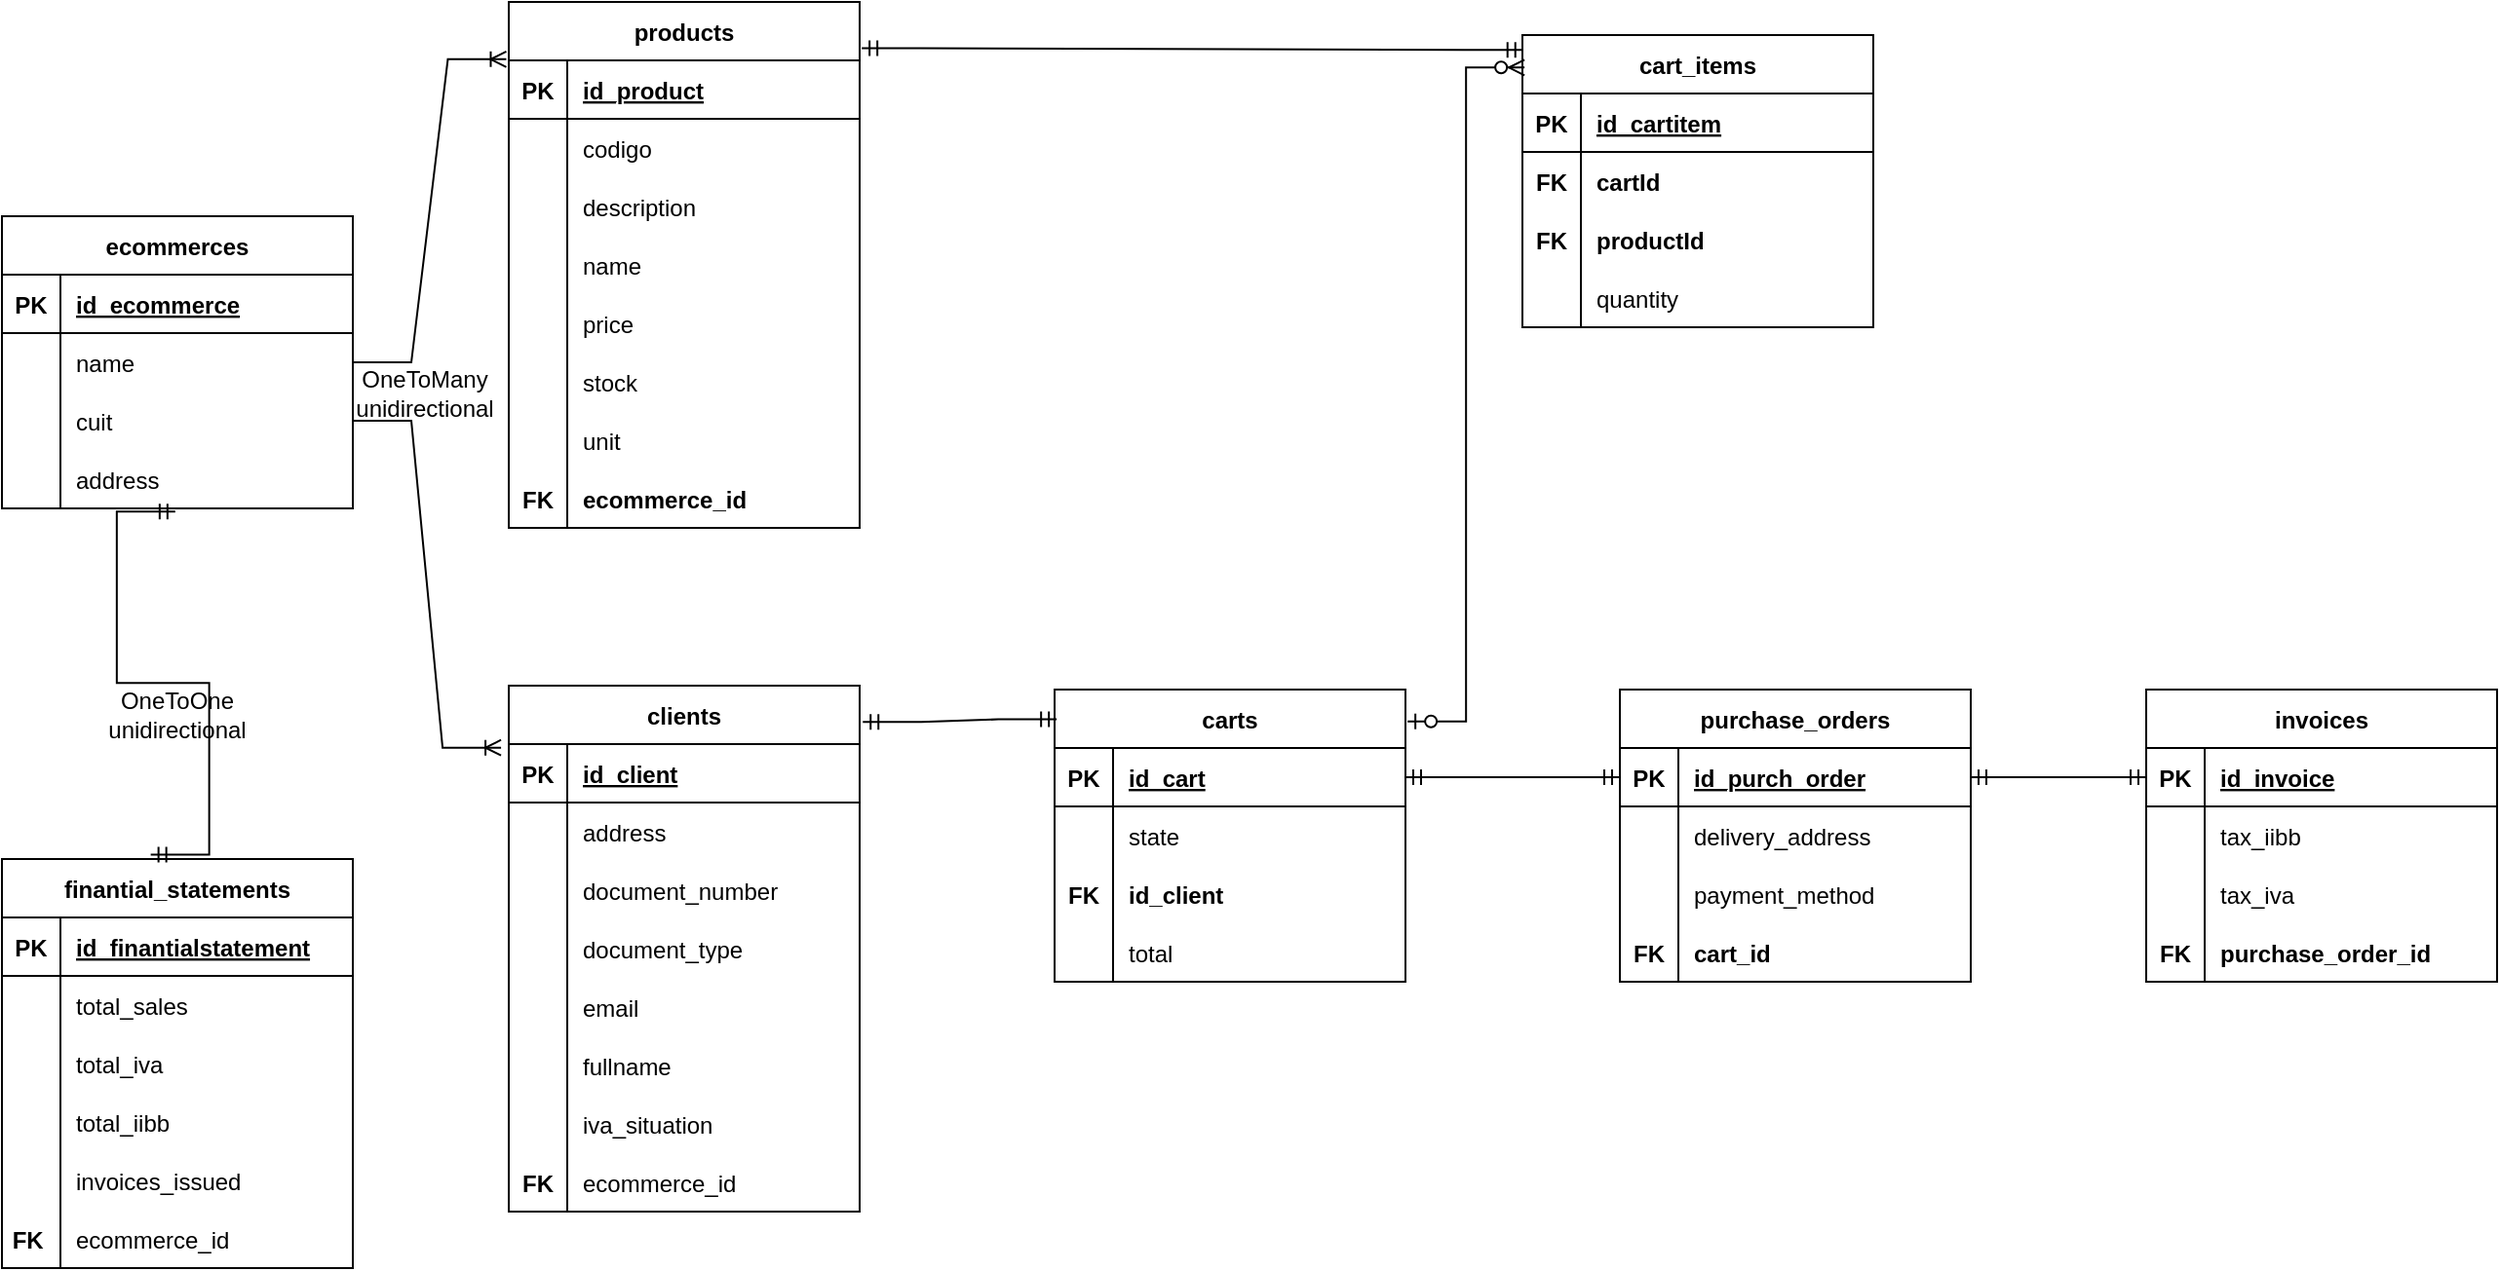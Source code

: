 <mxfile version="20.6.2" type="device"><diagram id="C5RBs43oDa-KdzZeNtuy" name="Page-1"><mxGraphModel dx="1449" dy="741" grid="1" gridSize="10" guides="1" tooltips="1" connect="1" arrows="1" fold="1" page="1" pageScale="1" pageWidth="827" pageHeight="1169" math="0" shadow="0"><root><mxCell id="WIyWlLk6GJQsqaUBKTNV-0"/><mxCell id="WIyWlLk6GJQsqaUBKTNV-1" parent="WIyWlLk6GJQsqaUBKTNV-0"/><mxCell id="dg1LwQKGSQpWpgIX93g--0" value="ecommerces" style="shape=table;startSize=30;container=1;collapsible=1;childLayout=tableLayout;fixedRows=1;rowLines=0;fontStyle=1;align=center;resizeLast=1;" parent="WIyWlLk6GJQsqaUBKTNV-1" vertex="1"><mxGeometry x="10" y="160" width="180" height="150" as="geometry"/></mxCell><mxCell id="dg1LwQKGSQpWpgIX93g--1" value="" style="shape=tableRow;horizontal=0;startSize=0;swimlaneHead=0;swimlaneBody=0;fillColor=none;collapsible=0;dropTarget=0;points=[[0,0.5],[1,0.5]];portConstraint=eastwest;top=0;left=0;right=0;bottom=1;" parent="dg1LwQKGSQpWpgIX93g--0" vertex="1"><mxGeometry y="30" width="180" height="30" as="geometry"/></mxCell><mxCell id="dg1LwQKGSQpWpgIX93g--2" value="PK" style="shape=partialRectangle;connectable=0;fillColor=none;top=0;left=0;bottom=0;right=0;fontStyle=1;overflow=hidden;" parent="dg1LwQKGSQpWpgIX93g--1" vertex="1"><mxGeometry width="30" height="30" as="geometry"><mxRectangle width="30" height="30" as="alternateBounds"/></mxGeometry></mxCell><mxCell id="dg1LwQKGSQpWpgIX93g--3" value="id_ecommerce" style="shape=partialRectangle;connectable=0;fillColor=none;top=0;left=0;bottom=0;right=0;align=left;spacingLeft=6;fontStyle=5;overflow=hidden;" parent="dg1LwQKGSQpWpgIX93g--1" vertex="1"><mxGeometry x="30" width="150" height="30" as="geometry"><mxRectangle width="150" height="30" as="alternateBounds"/></mxGeometry></mxCell><mxCell id="dg1LwQKGSQpWpgIX93g--4" value="" style="shape=tableRow;horizontal=0;startSize=0;swimlaneHead=0;swimlaneBody=0;fillColor=none;collapsible=0;dropTarget=0;points=[[0,0.5],[1,0.5]];portConstraint=eastwest;top=0;left=0;right=0;bottom=0;" parent="dg1LwQKGSQpWpgIX93g--0" vertex="1"><mxGeometry y="60" width="180" height="30" as="geometry"/></mxCell><mxCell id="dg1LwQKGSQpWpgIX93g--5" value="" style="shape=partialRectangle;connectable=0;fillColor=none;top=0;left=0;bottom=0;right=0;editable=1;overflow=hidden;" parent="dg1LwQKGSQpWpgIX93g--4" vertex="1"><mxGeometry width="30" height="30" as="geometry"><mxRectangle width="30" height="30" as="alternateBounds"/></mxGeometry></mxCell><mxCell id="dg1LwQKGSQpWpgIX93g--6" value="name" style="shape=partialRectangle;connectable=0;fillColor=none;top=0;left=0;bottom=0;right=0;align=left;spacingLeft=6;overflow=hidden;" parent="dg1LwQKGSQpWpgIX93g--4" vertex="1"><mxGeometry x="30" width="150" height="30" as="geometry"><mxRectangle width="150" height="30" as="alternateBounds"/></mxGeometry></mxCell><mxCell id="dg1LwQKGSQpWpgIX93g--7" value="" style="shape=tableRow;horizontal=0;startSize=0;swimlaneHead=0;swimlaneBody=0;fillColor=none;collapsible=0;dropTarget=0;points=[[0,0.5],[1,0.5]];portConstraint=eastwest;top=0;left=0;right=0;bottom=0;" parent="dg1LwQKGSQpWpgIX93g--0" vertex="1"><mxGeometry y="90" width="180" height="30" as="geometry"/></mxCell><mxCell id="dg1LwQKGSQpWpgIX93g--8" value="" style="shape=partialRectangle;connectable=0;fillColor=none;top=0;left=0;bottom=0;right=0;editable=1;overflow=hidden;" parent="dg1LwQKGSQpWpgIX93g--7" vertex="1"><mxGeometry width="30" height="30" as="geometry"><mxRectangle width="30" height="30" as="alternateBounds"/></mxGeometry></mxCell><mxCell id="dg1LwQKGSQpWpgIX93g--9" value="cuit" style="shape=partialRectangle;connectable=0;fillColor=none;top=0;left=0;bottom=0;right=0;align=left;spacingLeft=6;overflow=hidden;" parent="dg1LwQKGSQpWpgIX93g--7" vertex="1"><mxGeometry x="30" width="150" height="30" as="geometry"><mxRectangle width="150" height="30" as="alternateBounds"/></mxGeometry></mxCell><mxCell id="dg1LwQKGSQpWpgIX93g--10" value="" style="shape=tableRow;horizontal=0;startSize=0;swimlaneHead=0;swimlaneBody=0;fillColor=none;collapsible=0;dropTarget=0;points=[[0,0.5],[1,0.5]];portConstraint=eastwest;top=0;left=0;right=0;bottom=0;" parent="dg1LwQKGSQpWpgIX93g--0" vertex="1"><mxGeometry y="120" width="180" height="30" as="geometry"/></mxCell><mxCell id="dg1LwQKGSQpWpgIX93g--11" value="" style="shape=partialRectangle;connectable=0;fillColor=none;top=0;left=0;bottom=0;right=0;editable=1;overflow=hidden;" parent="dg1LwQKGSQpWpgIX93g--10" vertex="1"><mxGeometry width="30" height="30" as="geometry"><mxRectangle width="30" height="30" as="alternateBounds"/></mxGeometry></mxCell><mxCell id="dg1LwQKGSQpWpgIX93g--12" value="address" style="shape=partialRectangle;connectable=0;fillColor=none;top=0;left=0;bottom=0;right=0;align=left;spacingLeft=6;overflow=hidden;" parent="dg1LwQKGSQpWpgIX93g--10" vertex="1"><mxGeometry x="30" width="150" height="30" as="geometry"><mxRectangle width="150" height="30" as="alternateBounds"/></mxGeometry></mxCell><mxCell id="dg1LwQKGSQpWpgIX93g--13" value="products" style="shape=table;startSize=30;container=1;collapsible=1;childLayout=tableLayout;fixedRows=1;rowLines=0;fontStyle=1;align=center;resizeLast=1;" parent="WIyWlLk6GJQsqaUBKTNV-1" vertex="1"><mxGeometry x="270" y="50" width="180" height="270" as="geometry"/></mxCell><mxCell id="dg1LwQKGSQpWpgIX93g--14" value="" style="shape=tableRow;horizontal=0;startSize=0;swimlaneHead=0;swimlaneBody=0;fillColor=none;collapsible=0;dropTarget=0;points=[[0,0.5],[1,0.5]];portConstraint=eastwest;top=0;left=0;right=0;bottom=1;" parent="dg1LwQKGSQpWpgIX93g--13" vertex="1"><mxGeometry y="30" width="180" height="30" as="geometry"/></mxCell><mxCell id="dg1LwQKGSQpWpgIX93g--15" value="PK" style="shape=partialRectangle;connectable=0;fillColor=none;top=0;left=0;bottom=0;right=0;fontStyle=1;overflow=hidden;" parent="dg1LwQKGSQpWpgIX93g--14" vertex="1"><mxGeometry width="30" height="30" as="geometry"><mxRectangle width="30" height="30" as="alternateBounds"/></mxGeometry></mxCell><mxCell id="dg1LwQKGSQpWpgIX93g--16" value="id_product" style="shape=partialRectangle;connectable=0;fillColor=none;top=0;left=0;bottom=0;right=0;align=left;spacingLeft=6;fontStyle=5;overflow=hidden;" parent="dg1LwQKGSQpWpgIX93g--14" vertex="1"><mxGeometry x="30" width="150" height="30" as="geometry"><mxRectangle width="150" height="30" as="alternateBounds"/></mxGeometry></mxCell><mxCell id="dg1LwQKGSQpWpgIX93g--17" value="" style="shape=tableRow;horizontal=0;startSize=0;swimlaneHead=0;swimlaneBody=0;fillColor=none;collapsible=0;dropTarget=0;points=[[0,0.5],[1,0.5]];portConstraint=eastwest;top=0;left=0;right=0;bottom=0;" parent="dg1LwQKGSQpWpgIX93g--13" vertex="1"><mxGeometry y="60" width="180" height="30" as="geometry"/></mxCell><mxCell id="dg1LwQKGSQpWpgIX93g--18" value="" style="shape=partialRectangle;connectable=0;fillColor=none;top=0;left=0;bottom=0;right=0;editable=1;overflow=hidden;" parent="dg1LwQKGSQpWpgIX93g--17" vertex="1"><mxGeometry width="30" height="30" as="geometry"><mxRectangle width="30" height="30" as="alternateBounds"/></mxGeometry></mxCell><mxCell id="dg1LwQKGSQpWpgIX93g--19" value="codigo" style="shape=partialRectangle;connectable=0;fillColor=none;top=0;left=0;bottom=0;right=0;align=left;spacingLeft=6;overflow=hidden;" parent="dg1LwQKGSQpWpgIX93g--17" vertex="1"><mxGeometry x="30" width="150" height="30" as="geometry"><mxRectangle width="150" height="30" as="alternateBounds"/></mxGeometry></mxCell><mxCell id="dg1LwQKGSQpWpgIX93g--20" value="" style="shape=tableRow;horizontal=0;startSize=0;swimlaneHead=0;swimlaneBody=0;fillColor=none;collapsible=0;dropTarget=0;points=[[0,0.5],[1,0.5]];portConstraint=eastwest;top=0;left=0;right=0;bottom=0;" parent="dg1LwQKGSQpWpgIX93g--13" vertex="1"><mxGeometry y="90" width="180" height="30" as="geometry"/></mxCell><mxCell id="dg1LwQKGSQpWpgIX93g--21" value="" style="shape=partialRectangle;connectable=0;fillColor=none;top=0;left=0;bottom=0;right=0;editable=1;overflow=hidden;" parent="dg1LwQKGSQpWpgIX93g--20" vertex="1"><mxGeometry width="30" height="30" as="geometry"><mxRectangle width="30" height="30" as="alternateBounds"/></mxGeometry></mxCell><mxCell id="dg1LwQKGSQpWpgIX93g--22" value="description" style="shape=partialRectangle;connectable=0;fillColor=none;top=0;left=0;bottom=0;right=0;align=left;spacingLeft=6;overflow=hidden;" parent="dg1LwQKGSQpWpgIX93g--20" vertex="1"><mxGeometry x="30" width="150" height="30" as="geometry"><mxRectangle width="150" height="30" as="alternateBounds"/></mxGeometry></mxCell><mxCell id="dg1LwQKGSQpWpgIX93g--23" value="" style="shape=tableRow;horizontal=0;startSize=0;swimlaneHead=0;swimlaneBody=0;fillColor=none;collapsible=0;dropTarget=0;points=[[0,0.5],[1,0.5]];portConstraint=eastwest;top=0;left=0;right=0;bottom=0;" parent="dg1LwQKGSQpWpgIX93g--13" vertex="1"><mxGeometry y="120" width="180" height="30" as="geometry"/></mxCell><mxCell id="dg1LwQKGSQpWpgIX93g--24" value="" style="shape=partialRectangle;connectable=0;fillColor=none;top=0;left=0;bottom=0;right=0;editable=1;overflow=hidden;" parent="dg1LwQKGSQpWpgIX93g--23" vertex="1"><mxGeometry width="30" height="30" as="geometry"><mxRectangle width="30" height="30" as="alternateBounds"/></mxGeometry></mxCell><mxCell id="dg1LwQKGSQpWpgIX93g--25" value="name" style="shape=partialRectangle;connectable=0;fillColor=none;top=0;left=0;bottom=0;right=0;align=left;spacingLeft=6;overflow=hidden;" parent="dg1LwQKGSQpWpgIX93g--23" vertex="1"><mxGeometry x="30" width="150" height="30" as="geometry"><mxRectangle width="150" height="30" as="alternateBounds"/></mxGeometry></mxCell><mxCell id="KnSRFt2rl6752zIEKB5E-8" style="shape=tableRow;horizontal=0;startSize=0;swimlaneHead=0;swimlaneBody=0;fillColor=none;collapsible=0;dropTarget=0;points=[[0,0.5],[1,0.5]];portConstraint=eastwest;top=0;left=0;right=0;bottom=0;" parent="dg1LwQKGSQpWpgIX93g--13" vertex="1"><mxGeometry y="150" width="180" height="30" as="geometry"/></mxCell><mxCell id="KnSRFt2rl6752zIEKB5E-9" style="shape=partialRectangle;connectable=0;fillColor=none;top=0;left=0;bottom=0;right=0;editable=1;overflow=hidden;" parent="KnSRFt2rl6752zIEKB5E-8" vertex="1"><mxGeometry width="30" height="30" as="geometry"><mxRectangle width="30" height="30" as="alternateBounds"/></mxGeometry></mxCell><mxCell id="KnSRFt2rl6752zIEKB5E-10" value="price" style="shape=partialRectangle;connectable=0;fillColor=none;top=0;left=0;bottom=0;right=0;align=left;spacingLeft=6;overflow=hidden;" parent="KnSRFt2rl6752zIEKB5E-8" vertex="1"><mxGeometry x="30" width="150" height="30" as="geometry"><mxRectangle width="150" height="30" as="alternateBounds"/></mxGeometry></mxCell><mxCell id="KnSRFt2rl6752zIEKB5E-5" style="shape=tableRow;horizontal=0;startSize=0;swimlaneHead=0;swimlaneBody=0;fillColor=none;collapsible=0;dropTarget=0;points=[[0,0.5],[1,0.5]];portConstraint=eastwest;top=0;left=0;right=0;bottom=0;" parent="dg1LwQKGSQpWpgIX93g--13" vertex="1"><mxGeometry y="180" width="180" height="30" as="geometry"/></mxCell><mxCell id="KnSRFt2rl6752zIEKB5E-6" style="shape=partialRectangle;connectable=0;fillColor=none;top=0;left=0;bottom=0;right=0;editable=1;overflow=hidden;" parent="KnSRFt2rl6752zIEKB5E-5" vertex="1"><mxGeometry width="30" height="30" as="geometry"><mxRectangle width="30" height="30" as="alternateBounds"/></mxGeometry></mxCell><mxCell id="KnSRFt2rl6752zIEKB5E-7" value="stock" style="shape=partialRectangle;connectable=0;fillColor=none;top=0;left=0;bottom=0;right=0;align=left;spacingLeft=6;overflow=hidden;" parent="KnSRFt2rl6752zIEKB5E-5" vertex="1"><mxGeometry x="30" width="150" height="30" as="geometry"><mxRectangle width="150" height="30" as="alternateBounds"/></mxGeometry></mxCell><mxCell id="KnSRFt2rl6752zIEKB5E-2" style="shape=tableRow;horizontal=0;startSize=0;swimlaneHead=0;swimlaneBody=0;fillColor=none;collapsible=0;dropTarget=0;points=[[0,0.5],[1,0.5]];portConstraint=eastwest;top=0;left=0;right=0;bottom=0;" parent="dg1LwQKGSQpWpgIX93g--13" vertex="1"><mxGeometry y="210" width="180" height="30" as="geometry"/></mxCell><mxCell id="KnSRFt2rl6752zIEKB5E-3" style="shape=partialRectangle;connectable=0;fillColor=none;top=0;left=0;bottom=0;right=0;editable=1;overflow=hidden;" parent="KnSRFt2rl6752zIEKB5E-2" vertex="1"><mxGeometry width="30" height="30" as="geometry"><mxRectangle width="30" height="30" as="alternateBounds"/></mxGeometry></mxCell><mxCell id="KnSRFt2rl6752zIEKB5E-4" value="unit" style="shape=partialRectangle;connectable=0;fillColor=none;top=0;left=0;bottom=0;right=0;align=left;spacingLeft=6;overflow=hidden;" parent="KnSRFt2rl6752zIEKB5E-2" vertex="1"><mxGeometry x="30" width="150" height="30" as="geometry"><mxRectangle width="150" height="30" as="alternateBounds"/></mxGeometry></mxCell><mxCell id="KnSRFt2rl6752zIEKB5E-24" style="shape=tableRow;horizontal=0;startSize=0;swimlaneHead=0;swimlaneBody=0;fillColor=none;collapsible=0;dropTarget=0;points=[[0,0.5],[1,0.5]];portConstraint=eastwest;top=0;left=0;right=0;bottom=0;" parent="dg1LwQKGSQpWpgIX93g--13" vertex="1"><mxGeometry y="240" width="180" height="30" as="geometry"/></mxCell><mxCell id="KnSRFt2rl6752zIEKB5E-25" value="FK" style="shape=partialRectangle;connectable=0;fillColor=none;top=0;left=0;bottom=0;right=0;editable=1;overflow=hidden;fontStyle=1" parent="KnSRFt2rl6752zIEKB5E-24" vertex="1"><mxGeometry width="30" height="30" as="geometry"><mxRectangle width="30" height="30" as="alternateBounds"/></mxGeometry></mxCell><mxCell id="KnSRFt2rl6752zIEKB5E-26" value="ecommerce_id" style="shape=partialRectangle;connectable=0;fillColor=none;top=0;left=0;bottom=0;right=0;align=left;spacingLeft=6;overflow=hidden;fontStyle=1" parent="KnSRFt2rl6752zIEKB5E-24" vertex="1"><mxGeometry x="30" width="150" height="30" as="geometry"><mxRectangle width="150" height="30" as="alternateBounds"/></mxGeometry></mxCell><mxCell id="dg1LwQKGSQpWpgIX93g--43" value="clients" style="shape=table;startSize=30;container=1;collapsible=1;childLayout=tableLayout;fixedRows=1;rowLines=0;fontStyle=1;align=center;resizeLast=1;" parent="WIyWlLk6GJQsqaUBKTNV-1" vertex="1"><mxGeometry x="270" y="401" width="180" height="270" as="geometry"/></mxCell><mxCell id="dg1LwQKGSQpWpgIX93g--44" value="" style="shape=tableRow;horizontal=0;startSize=0;swimlaneHead=0;swimlaneBody=0;fillColor=none;collapsible=0;dropTarget=0;points=[[0,0.5],[1,0.5]];portConstraint=eastwest;top=0;left=0;right=0;bottom=1;" parent="dg1LwQKGSQpWpgIX93g--43" vertex="1"><mxGeometry y="30" width="180" height="30" as="geometry"/></mxCell><mxCell id="dg1LwQKGSQpWpgIX93g--45" value="PK" style="shape=partialRectangle;connectable=0;fillColor=none;top=0;left=0;bottom=0;right=0;fontStyle=1;overflow=hidden;" parent="dg1LwQKGSQpWpgIX93g--44" vertex="1"><mxGeometry width="30" height="30" as="geometry"><mxRectangle width="30" height="30" as="alternateBounds"/></mxGeometry></mxCell><mxCell id="dg1LwQKGSQpWpgIX93g--46" value="id_client" style="shape=partialRectangle;connectable=0;fillColor=none;top=0;left=0;bottom=0;right=0;align=left;spacingLeft=6;fontStyle=5;overflow=hidden;" parent="dg1LwQKGSQpWpgIX93g--44" vertex="1"><mxGeometry x="30" width="150" height="30" as="geometry"><mxRectangle width="150" height="30" as="alternateBounds"/></mxGeometry></mxCell><mxCell id="dg1LwQKGSQpWpgIX93g--47" value="" style="shape=tableRow;horizontal=0;startSize=0;swimlaneHead=0;swimlaneBody=0;fillColor=none;collapsible=0;dropTarget=0;points=[[0,0.5],[1,0.5]];portConstraint=eastwest;top=0;left=0;right=0;bottom=0;" parent="dg1LwQKGSQpWpgIX93g--43" vertex="1"><mxGeometry y="60" width="180" height="30" as="geometry"/></mxCell><mxCell id="dg1LwQKGSQpWpgIX93g--48" value="" style="shape=partialRectangle;connectable=0;fillColor=none;top=0;left=0;bottom=0;right=0;editable=1;overflow=hidden;" parent="dg1LwQKGSQpWpgIX93g--47" vertex="1"><mxGeometry width="30" height="30" as="geometry"><mxRectangle width="30" height="30" as="alternateBounds"/></mxGeometry></mxCell><mxCell id="dg1LwQKGSQpWpgIX93g--49" value="address" style="shape=partialRectangle;connectable=0;fillColor=none;top=0;left=0;bottom=0;right=0;align=left;spacingLeft=6;overflow=hidden;" parent="dg1LwQKGSQpWpgIX93g--47" vertex="1"><mxGeometry x="30" width="150" height="30" as="geometry"><mxRectangle width="150" height="30" as="alternateBounds"/></mxGeometry></mxCell><mxCell id="dg1LwQKGSQpWpgIX93g--50" value="" style="shape=tableRow;horizontal=0;startSize=0;swimlaneHead=0;swimlaneBody=0;fillColor=none;collapsible=0;dropTarget=0;points=[[0,0.5],[1,0.5]];portConstraint=eastwest;top=0;left=0;right=0;bottom=0;" parent="dg1LwQKGSQpWpgIX93g--43" vertex="1"><mxGeometry y="90" width="180" height="30" as="geometry"/></mxCell><mxCell id="dg1LwQKGSQpWpgIX93g--51" value="" style="shape=partialRectangle;connectable=0;fillColor=none;top=0;left=0;bottom=0;right=0;editable=1;overflow=hidden;" parent="dg1LwQKGSQpWpgIX93g--50" vertex="1"><mxGeometry width="30" height="30" as="geometry"><mxRectangle width="30" height="30" as="alternateBounds"/></mxGeometry></mxCell><mxCell id="dg1LwQKGSQpWpgIX93g--52" value="document_number" style="shape=partialRectangle;connectable=0;fillColor=none;top=0;left=0;bottom=0;right=0;align=left;spacingLeft=6;overflow=hidden;" parent="dg1LwQKGSQpWpgIX93g--50" vertex="1"><mxGeometry x="30" width="150" height="30" as="geometry"><mxRectangle width="150" height="30" as="alternateBounds"/></mxGeometry></mxCell><mxCell id="dg1LwQKGSQpWpgIX93g--53" value="" style="shape=tableRow;horizontal=0;startSize=0;swimlaneHead=0;swimlaneBody=0;fillColor=none;collapsible=0;dropTarget=0;points=[[0,0.5],[1,0.5]];portConstraint=eastwest;top=0;left=0;right=0;bottom=0;" parent="dg1LwQKGSQpWpgIX93g--43" vertex="1"><mxGeometry y="120" width="180" height="30" as="geometry"/></mxCell><mxCell id="dg1LwQKGSQpWpgIX93g--54" value="" style="shape=partialRectangle;connectable=0;fillColor=none;top=0;left=0;bottom=0;right=0;editable=1;overflow=hidden;" parent="dg1LwQKGSQpWpgIX93g--53" vertex="1"><mxGeometry width="30" height="30" as="geometry"><mxRectangle width="30" height="30" as="alternateBounds"/></mxGeometry></mxCell><mxCell id="dg1LwQKGSQpWpgIX93g--55" value="document_type" style="shape=partialRectangle;connectable=0;fillColor=none;top=0;left=0;bottom=0;right=0;align=left;spacingLeft=6;overflow=hidden;" parent="dg1LwQKGSQpWpgIX93g--53" vertex="1"><mxGeometry x="30" width="150" height="30" as="geometry"><mxRectangle width="150" height="30" as="alternateBounds"/></mxGeometry></mxCell><mxCell id="KnSRFt2rl6752zIEKB5E-17" style="shape=tableRow;horizontal=0;startSize=0;swimlaneHead=0;swimlaneBody=0;fillColor=none;collapsible=0;dropTarget=0;points=[[0,0.5],[1,0.5]];portConstraint=eastwest;top=0;left=0;right=0;bottom=0;" parent="dg1LwQKGSQpWpgIX93g--43" vertex="1"><mxGeometry y="150" width="180" height="30" as="geometry"/></mxCell><mxCell id="KnSRFt2rl6752zIEKB5E-18" style="shape=partialRectangle;connectable=0;fillColor=none;top=0;left=0;bottom=0;right=0;editable=1;overflow=hidden;" parent="KnSRFt2rl6752zIEKB5E-17" vertex="1"><mxGeometry width="30" height="30" as="geometry"><mxRectangle width="30" height="30" as="alternateBounds"/></mxGeometry></mxCell><mxCell id="KnSRFt2rl6752zIEKB5E-19" value="email" style="shape=partialRectangle;connectable=0;fillColor=none;top=0;left=0;bottom=0;right=0;align=left;spacingLeft=6;overflow=hidden;" parent="KnSRFt2rl6752zIEKB5E-17" vertex="1"><mxGeometry x="30" width="150" height="30" as="geometry"><mxRectangle width="150" height="30" as="alternateBounds"/></mxGeometry></mxCell><mxCell id="KnSRFt2rl6752zIEKB5E-14" style="shape=tableRow;horizontal=0;startSize=0;swimlaneHead=0;swimlaneBody=0;fillColor=none;collapsible=0;dropTarget=0;points=[[0,0.5],[1,0.5]];portConstraint=eastwest;top=0;left=0;right=0;bottom=0;" parent="dg1LwQKGSQpWpgIX93g--43" vertex="1"><mxGeometry y="180" width="180" height="30" as="geometry"/></mxCell><mxCell id="KnSRFt2rl6752zIEKB5E-15" style="shape=partialRectangle;connectable=0;fillColor=none;top=0;left=0;bottom=0;right=0;editable=1;overflow=hidden;" parent="KnSRFt2rl6752zIEKB5E-14" vertex="1"><mxGeometry width="30" height="30" as="geometry"><mxRectangle width="30" height="30" as="alternateBounds"/></mxGeometry></mxCell><mxCell id="KnSRFt2rl6752zIEKB5E-16" value="fullname" style="shape=partialRectangle;connectable=0;fillColor=none;top=0;left=0;bottom=0;right=0;align=left;spacingLeft=6;overflow=hidden;" parent="KnSRFt2rl6752zIEKB5E-14" vertex="1"><mxGeometry x="30" width="150" height="30" as="geometry"><mxRectangle width="150" height="30" as="alternateBounds"/></mxGeometry></mxCell><mxCell id="KnSRFt2rl6752zIEKB5E-11" style="shape=tableRow;horizontal=0;startSize=0;swimlaneHead=0;swimlaneBody=0;fillColor=none;collapsible=0;dropTarget=0;points=[[0,0.5],[1,0.5]];portConstraint=eastwest;top=0;left=0;right=0;bottom=0;" parent="dg1LwQKGSQpWpgIX93g--43" vertex="1"><mxGeometry y="210" width="180" height="30" as="geometry"/></mxCell><mxCell id="KnSRFt2rl6752zIEKB5E-12" style="shape=partialRectangle;connectable=0;fillColor=none;top=0;left=0;bottom=0;right=0;editable=1;overflow=hidden;" parent="KnSRFt2rl6752zIEKB5E-11" vertex="1"><mxGeometry width="30" height="30" as="geometry"><mxRectangle width="30" height="30" as="alternateBounds"/></mxGeometry></mxCell><mxCell id="KnSRFt2rl6752zIEKB5E-13" value="iva_situation" style="shape=partialRectangle;connectable=0;fillColor=none;top=0;left=0;bottom=0;right=0;align=left;spacingLeft=6;overflow=hidden;" parent="KnSRFt2rl6752zIEKB5E-11" vertex="1"><mxGeometry x="30" width="150" height="30" as="geometry"><mxRectangle width="150" height="30" as="alternateBounds"/></mxGeometry></mxCell><mxCell id="KnSRFt2rl6752zIEKB5E-27" style="shape=tableRow;horizontal=0;startSize=0;swimlaneHead=0;swimlaneBody=0;fillColor=none;collapsible=0;dropTarget=0;points=[[0,0.5],[1,0.5]];portConstraint=eastwest;top=0;left=0;right=0;bottom=0;" parent="dg1LwQKGSQpWpgIX93g--43" vertex="1"><mxGeometry y="240" width="180" height="30" as="geometry"/></mxCell><mxCell id="KnSRFt2rl6752zIEKB5E-28" value="FK" style="shape=partialRectangle;connectable=0;fillColor=none;top=0;left=0;bottom=0;right=0;editable=1;overflow=hidden;fontStyle=1" parent="KnSRFt2rl6752zIEKB5E-27" vertex="1"><mxGeometry width="30" height="30" as="geometry"><mxRectangle width="30" height="30" as="alternateBounds"/></mxGeometry></mxCell><mxCell id="KnSRFt2rl6752zIEKB5E-29" value="ecommerce_id" style="shape=partialRectangle;connectable=0;fillColor=none;top=0;left=0;bottom=0;right=0;align=left;spacingLeft=6;overflow=hidden;" parent="KnSRFt2rl6752zIEKB5E-27" vertex="1"><mxGeometry x="30" width="150" height="30" as="geometry"><mxRectangle width="150" height="30" as="alternateBounds"/></mxGeometry></mxCell><mxCell id="dg1LwQKGSQpWpgIX93g--70" value="" style="edgeStyle=entityRelationEdgeStyle;fontSize=12;html=1;endArrow=ERoneToMany;rounded=0;exitX=1;exitY=0.5;exitDx=0;exitDy=0;entryX=-0.007;entryY=0.109;entryDx=0;entryDy=0;entryPerimeter=0;" parent="WIyWlLk6GJQsqaUBKTNV-1" source="dg1LwQKGSQpWpgIX93g--4" target="dg1LwQKGSQpWpgIX93g--13" edge="1"><mxGeometry width="100" height="100" relative="1" as="geometry"><mxPoint x="260" y="410" as="sourcePoint"/><mxPoint x="360" y="310" as="targetPoint"/></mxGeometry></mxCell><mxCell id="dg1LwQKGSQpWpgIX93g--71" value="" style="edgeStyle=entityRelationEdgeStyle;fontSize=12;html=1;endArrow=ERoneToMany;rounded=0;exitX=1;exitY=0.5;exitDx=0;exitDy=0;entryX=-0.022;entryY=0.118;entryDx=0;entryDy=0;entryPerimeter=0;" parent="WIyWlLk6GJQsqaUBKTNV-1" source="dg1LwQKGSQpWpgIX93g--7" target="dg1LwQKGSQpWpgIX93g--43" edge="1"><mxGeometry width="100" height="100" relative="1" as="geometry"><mxPoint x="260" y="410" as="sourcePoint"/><mxPoint x="360" y="310" as="targetPoint"/></mxGeometry></mxCell><mxCell id="dg1LwQKGSQpWpgIX93g--111" style="rounded=0;orthogonalLoop=1;jettySize=auto;html=1;exitX=0.5;exitY=0;exitDx=0;exitDy=0;entryX=0.494;entryY=1.033;entryDx=0;entryDy=0;entryPerimeter=0;strokeColor=default;" parent="WIyWlLk6GJQsqaUBKTNV-1" source="dg1LwQKGSQpWpgIX93g--89" edge="1"><mxGeometry relative="1" as="geometry"/></mxCell><mxCell id="dg1LwQKGSQpWpgIX93g--89" value="finantial_statements" style="shape=table;startSize=30;container=1;collapsible=1;childLayout=tableLayout;fixedRows=1;rowLines=0;fontStyle=1;align=center;resizeLast=1;" parent="WIyWlLk6GJQsqaUBKTNV-1" vertex="1"><mxGeometry x="10" y="490" width="180" height="210" as="geometry"/></mxCell><mxCell id="dg1LwQKGSQpWpgIX93g--90" value="" style="shape=tableRow;horizontal=0;startSize=0;swimlaneHead=0;swimlaneBody=0;fillColor=none;collapsible=0;dropTarget=0;points=[[0,0.5],[1,0.5]];portConstraint=eastwest;top=0;left=0;right=0;bottom=1;" parent="dg1LwQKGSQpWpgIX93g--89" vertex="1"><mxGeometry y="30" width="180" height="30" as="geometry"/></mxCell><mxCell id="dg1LwQKGSQpWpgIX93g--91" value="PK" style="shape=partialRectangle;connectable=0;fillColor=none;top=0;left=0;bottom=0;right=0;fontStyle=1;overflow=hidden;" parent="dg1LwQKGSQpWpgIX93g--90" vertex="1"><mxGeometry width="30" height="30" as="geometry"><mxRectangle width="30" height="30" as="alternateBounds"/></mxGeometry></mxCell><mxCell id="dg1LwQKGSQpWpgIX93g--92" value="id_finantialstatement" style="shape=partialRectangle;connectable=0;fillColor=none;top=0;left=0;bottom=0;right=0;align=left;spacingLeft=6;fontStyle=5;overflow=hidden;" parent="dg1LwQKGSQpWpgIX93g--90" vertex="1"><mxGeometry x="30" width="150" height="30" as="geometry"><mxRectangle width="150" height="30" as="alternateBounds"/></mxGeometry></mxCell><mxCell id="dg1LwQKGSQpWpgIX93g--93" value="" style="shape=tableRow;horizontal=0;startSize=0;swimlaneHead=0;swimlaneBody=0;fillColor=none;collapsible=0;dropTarget=0;points=[[0,0.5],[1,0.5]];portConstraint=eastwest;top=0;left=0;right=0;bottom=0;" parent="dg1LwQKGSQpWpgIX93g--89" vertex="1"><mxGeometry y="60" width="180" height="30" as="geometry"/></mxCell><mxCell id="dg1LwQKGSQpWpgIX93g--94" value="" style="shape=partialRectangle;connectable=0;fillColor=none;top=0;left=0;bottom=0;right=0;editable=1;overflow=hidden;" parent="dg1LwQKGSQpWpgIX93g--93" vertex="1"><mxGeometry width="30" height="30" as="geometry"><mxRectangle width="30" height="30" as="alternateBounds"/></mxGeometry></mxCell><mxCell id="dg1LwQKGSQpWpgIX93g--95" value="total_sales" style="shape=partialRectangle;connectable=0;fillColor=none;top=0;left=0;bottom=0;right=0;align=left;spacingLeft=6;overflow=hidden;" parent="dg1LwQKGSQpWpgIX93g--93" vertex="1"><mxGeometry x="30" width="150" height="30" as="geometry"><mxRectangle width="150" height="30" as="alternateBounds"/></mxGeometry></mxCell><mxCell id="dg1LwQKGSQpWpgIX93g--96" value="" style="shape=tableRow;horizontal=0;startSize=0;swimlaneHead=0;swimlaneBody=0;fillColor=none;collapsible=0;dropTarget=0;points=[[0,0.5],[1,0.5]];portConstraint=eastwest;top=0;left=0;right=0;bottom=0;" parent="dg1LwQKGSQpWpgIX93g--89" vertex="1"><mxGeometry y="90" width="180" height="30" as="geometry"/></mxCell><mxCell id="dg1LwQKGSQpWpgIX93g--97" value="" style="shape=partialRectangle;connectable=0;fillColor=none;top=0;left=0;bottom=0;right=0;editable=1;overflow=hidden;" parent="dg1LwQKGSQpWpgIX93g--96" vertex="1"><mxGeometry width="30" height="30" as="geometry"><mxRectangle width="30" height="30" as="alternateBounds"/></mxGeometry></mxCell><mxCell id="dg1LwQKGSQpWpgIX93g--98" value="total_iva" style="shape=partialRectangle;connectable=0;fillColor=none;top=0;left=0;bottom=0;right=0;align=left;spacingLeft=6;overflow=hidden;" parent="dg1LwQKGSQpWpgIX93g--96" vertex="1"><mxGeometry x="30" width="150" height="30" as="geometry"><mxRectangle width="150" height="30" as="alternateBounds"/></mxGeometry></mxCell><mxCell id="dg1LwQKGSQpWpgIX93g--99" value="" style="shape=tableRow;horizontal=0;startSize=0;swimlaneHead=0;swimlaneBody=0;fillColor=none;collapsible=0;dropTarget=0;points=[[0,0.5],[1,0.5]];portConstraint=eastwest;top=0;left=0;right=0;bottom=0;" parent="dg1LwQKGSQpWpgIX93g--89" vertex="1"><mxGeometry y="120" width="180" height="30" as="geometry"/></mxCell><mxCell id="dg1LwQKGSQpWpgIX93g--100" value="" style="shape=partialRectangle;connectable=0;fillColor=none;top=0;left=0;bottom=0;right=0;editable=1;overflow=hidden;" parent="dg1LwQKGSQpWpgIX93g--99" vertex="1"><mxGeometry width="30" height="30" as="geometry"><mxRectangle width="30" height="30" as="alternateBounds"/></mxGeometry></mxCell><mxCell id="dg1LwQKGSQpWpgIX93g--101" value="total_iibb" style="shape=partialRectangle;connectable=0;fillColor=none;top=0;left=0;bottom=0;right=0;align=left;spacingLeft=6;overflow=hidden;" parent="dg1LwQKGSQpWpgIX93g--99" vertex="1"><mxGeometry x="30" width="150" height="30" as="geometry"><mxRectangle width="150" height="30" as="alternateBounds"/></mxGeometry></mxCell><mxCell id="dg1LwQKGSQpWpgIX93g--106" style="shape=tableRow;horizontal=0;startSize=0;swimlaneHead=0;swimlaneBody=0;fillColor=none;collapsible=0;dropTarget=0;points=[[0,0.5],[1,0.5]];portConstraint=eastwest;top=0;left=0;right=0;bottom=0;" parent="dg1LwQKGSQpWpgIX93g--89" vertex="1"><mxGeometry y="150" width="180" height="30" as="geometry"/></mxCell><mxCell id="dg1LwQKGSQpWpgIX93g--107" style="shape=partialRectangle;connectable=0;fillColor=none;top=0;left=0;bottom=0;right=0;editable=1;overflow=hidden;" parent="dg1LwQKGSQpWpgIX93g--106" vertex="1"><mxGeometry width="30" height="30" as="geometry"><mxRectangle width="30" height="30" as="alternateBounds"/></mxGeometry></mxCell><mxCell id="dg1LwQKGSQpWpgIX93g--108" value="invoices_issued" style="shape=partialRectangle;connectable=0;fillColor=none;top=0;left=0;bottom=0;right=0;align=left;spacingLeft=6;overflow=hidden;" parent="dg1LwQKGSQpWpgIX93g--106" vertex="1"><mxGeometry x="30" width="150" height="30" as="geometry"><mxRectangle width="150" height="30" as="alternateBounds"/></mxGeometry></mxCell><mxCell id="dg1LwQKGSQpWpgIX93g--103" style="shape=tableRow;horizontal=0;startSize=0;swimlaneHead=0;swimlaneBody=0;fillColor=none;collapsible=0;dropTarget=0;points=[[0,0.5],[1,0.5]];portConstraint=eastwest;top=0;left=0;right=0;bottom=0;" parent="dg1LwQKGSQpWpgIX93g--89" vertex="1"><mxGeometry y="180" width="180" height="30" as="geometry"/></mxCell><mxCell id="dg1LwQKGSQpWpgIX93g--104" value="FK " style="shape=partialRectangle;connectable=0;fillColor=none;top=0;left=0;bottom=0;right=0;editable=1;overflow=hidden;fontStyle=1" parent="dg1LwQKGSQpWpgIX93g--103" vertex="1"><mxGeometry width="30" height="30" as="geometry"><mxRectangle width="30" height="30" as="alternateBounds"/></mxGeometry></mxCell><mxCell id="dg1LwQKGSQpWpgIX93g--105" value="ecommerce_id" style="shape=partialRectangle;connectable=0;fillColor=none;top=0;left=0;bottom=0;right=0;align=left;spacingLeft=6;overflow=hidden;fontStyle=0" parent="dg1LwQKGSQpWpgIX93g--103" vertex="1"><mxGeometry x="30" width="150" height="30" as="geometry"><mxRectangle width="150" height="30" as="alternateBounds"/></mxGeometry></mxCell><mxCell id="dg1LwQKGSQpWpgIX93g--133" value="carts" style="shape=table;startSize=30;container=1;collapsible=1;childLayout=tableLayout;fixedRows=1;rowLines=0;fontStyle=1;align=center;resizeLast=1;" parent="WIyWlLk6GJQsqaUBKTNV-1" vertex="1"><mxGeometry x="550" y="403" width="180" height="150" as="geometry"/></mxCell><mxCell id="dg1LwQKGSQpWpgIX93g--134" value="" style="shape=tableRow;horizontal=0;startSize=0;swimlaneHead=0;swimlaneBody=0;fillColor=none;collapsible=0;dropTarget=0;points=[[0,0.5],[1,0.5]];portConstraint=eastwest;top=0;left=0;right=0;bottom=1;" parent="dg1LwQKGSQpWpgIX93g--133" vertex="1"><mxGeometry y="30" width="180" height="30" as="geometry"/></mxCell><mxCell id="dg1LwQKGSQpWpgIX93g--135" value="PK" style="shape=partialRectangle;connectable=0;fillColor=none;top=0;left=0;bottom=0;right=0;fontStyle=1;overflow=hidden;" parent="dg1LwQKGSQpWpgIX93g--134" vertex="1"><mxGeometry width="30" height="30" as="geometry"><mxRectangle width="30" height="30" as="alternateBounds"/></mxGeometry></mxCell><mxCell id="dg1LwQKGSQpWpgIX93g--136" value="id_cart" style="shape=partialRectangle;connectable=0;fillColor=none;top=0;left=0;bottom=0;right=0;align=left;spacingLeft=6;fontStyle=5;overflow=hidden;" parent="dg1LwQKGSQpWpgIX93g--134" vertex="1"><mxGeometry x="30" width="150" height="30" as="geometry"><mxRectangle width="150" height="30" as="alternateBounds"/></mxGeometry></mxCell><mxCell id="dg1LwQKGSQpWpgIX93g--137" value="" style="shape=tableRow;horizontal=0;startSize=0;swimlaneHead=0;swimlaneBody=0;fillColor=none;collapsible=0;dropTarget=0;points=[[0,0.5],[1,0.5]];portConstraint=eastwest;top=0;left=0;right=0;bottom=0;" parent="dg1LwQKGSQpWpgIX93g--133" vertex="1"><mxGeometry y="60" width="180" height="30" as="geometry"/></mxCell><mxCell id="dg1LwQKGSQpWpgIX93g--138" value="" style="shape=partialRectangle;connectable=0;fillColor=none;top=0;left=0;bottom=0;right=0;editable=1;overflow=hidden;" parent="dg1LwQKGSQpWpgIX93g--137" vertex="1"><mxGeometry width="30" height="30" as="geometry"><mxRectangle width="30" height="30" as="alternateBounds"/></mxGeometry></mxCell><mxCell id="dg1LwQKGSQpWpgIX93g--139" value="state" style="shape=partialRectangle;connectable=0;fillColor=none;top=0;left=0;bottom=0;right=0;align=left;spacingLeft=6;overflow=hidden;" parent="dg1LwQKGSQpWpgIX93g--137" vertex="1"><mxGeometry x="30" width="150" height="30" as="geometry"><mxRectangle width="150" height="30" as="alternateBounds"/></mxGeometry></mxCell><mxCell id="dg1LwQKGSQpWpgIX93g--140" value="" style="shape=tableRow;horizontal=0;startSize=0;swimlaneHead=0;swimlaneBody=0;fillColor=none;collapsible=0;dropTarget=0;points=[[0,0.5],[1,0.5]];portConstraint=eastwest;top=0;left=0;right=0;bottom=0;" parent="dg1LwQKGSQpWpgIX93g--133" vertex="1"><mxGeometry y="90" width="180" height="30" as="geometry"/></mxCell><mxCell id="dg1LwQKGSQpWpgIX93g--141" value="FK" style="shape=partialRectangle;connectable=0;fillColor=none;top=0;left=0;bottom=0;right=0;editable=1;overflow=hidden;fontStyle=1" parent="dg1LwQKGSQpWpgIX93g--140" vertex="1"><mxGeometry width="30" height="30" as="geometry"><mxRectangle width="30" height="30" as="alternateBounds"/></mxGeometry></mxCell><mxCell id="dg1LwQKGSQpWpgIX93g--142" value="id_client" style="shape=partialRectangle;connectable=0;fillColor=none;top=0;left=0;bottom=0;right=0;align=left;spacingLeft=6;overflow=hidden;fontStyle=1" parent="dg1LwQKGSQpWpgIX93g--140" vertex="1"><mxGeometry x="30" width="150" height="30" as="geometry"><mxRectangle width="150" height="30" as="alternateBounds"/></mxGeometry></mxCell><mxCell id="dg1LwQKGSQpWpgIX93g--143" value="" style="shape=tableRow;horizontal=0;startSize=0;swimlaneHead=0;swimlaneBody=0;fillColor=none;collapsible=0;dropTarget=0;points=[[0,0.5],[1,0.5]];portConstraint=eastwest;top=0;left=0;right=0;bottom=0;" parent="dg1LwQKGSQpWpgIX93g--133" vertex="1"><mxGeometry y="120" width="180" height="30" as="geometry"/></mxCell><mxCell id="dg1LwQKGSQpWpgIX93g--144" value="" style="shape=partialRectangle;connectable=0;fillColor=none;top=0;left=0;bottom=0;right=0;editable=1;overflow=hidden;" parent="dg1LwQKGSQpWpgIX93g--143" vertex="1"><mxGeometry width="30" height="30" as="geometry"><mxRectangle width="30" height="30" as="alternateBounds"/></mxGeometry></mxCell><mxCell id="dg1LwQKGSQpWpgIX93g--145" value="total" style="shape=partialRectangle;connectable=0;fillColor=none;top=0;left=0;bottom=0;right=0;align=left;spacingLeft=6;overflow=hidden;" parent="dg1LwQKGSQpWpgIX93g--143" vertex="1"><mxGeometry x="30" width="150" height="30" as="geometry"><mxRectangle width="150" height="30" as="alternateBounds"/></mxGeometry></mxCell><mxCell id="dg1LwQKGSQpWpgIX93g--146" value="cart_items" style="shape=table;startSize=30;container=1;collapsible=1;childLayout=tableLayout;fixedRows=1;rowLines=0;fontStyle=1;align=center;resizeLast=1;" parent="WIyWlLk6GJQsqaUBKTNV-1" vertex="1"><mxGeometry x="790" y="67" width="180" height="150" as="geometry"/></mxCell><mxCell id="dg1LwQKGSQpWpgIX93g--147" value="" style="shape=tableRow;horizontal=0;startSize=0;swimlaneHead=0;swimlaneBody=0;fillColor=none;collapsible=0;dropTarget=0;points=[[0,0.5],[1,0.5]];portConstraint=eastwest;top=0;left=0;right=0;bottom=1;" parent="dg1LwQKGSQpWpgIX93g--146" vertex="1"><mxGeometry y="30" width="180" height="30" as="geometry"/></mxCell><mxCell id="dg1LwQKGSQpWpgIX93g--148" value="PK" style="shape=partialRectangle;connectable=0;fillColor=none;top=0;left=0;bottom=0;right=0;fontStyle=1;overflow=hidden;" parent="dg1LwQKGSQpWpgIX93g--147" vertex="1"><mxGeometry width="30" height="30" as="geometry"><mxRectangle width="30" height="30" as="alternateBounds"/></mxGeometry></mxCell><mxCell id="dg1LwQKGSQpWpgIX93g--149" value="id_cartitem" style="shape=partialRectangle;connectable=0;fillColor=none;top=0;left=0;bottom=0;right=0;align=left;spacingLeft=6;fontStyle=5;overflow=hidden;" parent="dg1LwQKGSQpWpgIX93g--147" vertex="1"><mxGeometry x="30" width="150" height="30" as="geometry"><mxRectangle width="150" height="30" as="alternateBounds"/></mxGeometry></mxCell><mxCell id="dg1LwQKGSQpWpgIX93g--150" value="" style="shape=tableRow;horizontal=0;startSize=0;swimlaneHead=0;swimlaneBody=0;fillColor=none;collapsible=0;dropTarget=0;points=[[0,0.5],[1,0.5]];portConstraint=eastwest;top=0;left=0;right=0;bottom=0;" parent="dg1LwQKGSQpWpgIX93g--146" vertex="1"><mxGeometry y="60" width="180" height="30" as="geometry"/></mxCell><mxCell id="dg1LwQKGSQpWpgIX93g--151" value="FK" style="shape=partialRectangle;connectable=0;fillColor=none;top=0;left=0;bottom=0;right=0;editable=1;overflow=hidden;fontStyle=1" parent="dg1LwQKGSQpWpgIX93g--150" vertex="1"><mxGeometry width="30" height="30" as="geometry"><mxRectangle width="30" height="30" as="alternateBounds"/></mxGeometry></mxCell><mxCell id="dg1LwQKGSQpWpgIX93g--152" value="cartId" style="shape=partialRectangle;connectable=0;fillColor=none;top=0;left=0;bottom=0;right=0;align=left;spacingLeft=6;overflow=hidden;fontStyle=1" parent="dg1LwQKGSQpWpgIX93g--150" vertex="1"><mxGeometry x="30" width="150" height="30" as="geometry"><mxRectangle width="150" height="30" as="alternateBounds"/></mxGeometry></mxCell><mxCell id="dg1LwQKGSQpWpgIX93g--153" value="" style="shape=tableRow;horizontal=0;startSize=0;swimlaneHead=0;swimlaneBody=0;fillColor=none;collapsible=0;dropTarget=0;points=[[0,0.5],[1,0.5]];portConstraint=eastwest;top=0;left=0;right=0;bottom=0;" parent="dg1LwQKGSQpWpgIX93g--146" vertex="1"><mxGeometry y="90" width="180" height="30" as="geometry"/></mxCell><mxCell id="dg1LwQKGSQpWpgIX93g--154" value="FK" style="shape=partialRectangle;connectable=0;fillColor=none;top=0;left=0;bottom=0;right=0;editable=1;overflow=hidden;fontStyle=1" parent="dg1LwQKGSQpWpgIX93g--153" vertex="1"><mxGeometry width="30" height="30" as="geometry"><mxRectangle width="30" height="30" as="alternateBounds"/></mxGeometry></mxCell><mxCell id="dg1LwQKGSQpWpgIX93g--155" value="productId" style="shape=partialRectangle;connectable=0;fillColor=none;top=0;left=0;bottom=0;right=0;align=left;spacingLeft=6;overflow=hidden;fontStyle=1" parent="dg1LwQKGSQpWpgIX93g--153" vertex="1"><mxGeometry x="30" width="150" height="30" as="geometry"><mxRectangle width="150" height="30" as="alternateBounds"/></mxGeometry></mxCell><mxCell id="dg1LwQKGSQpWpgIX93g--156" value="" style="shape=tableRow;horizontal=0;startSize=0;swimlaneHead=0;swimlaneBody=0;fillColor=none;collapsible=0;dropTarget=0;points=[[0,0.5],[1,0.5]];portConstraint=eastwest;top=0;left=0;right=0;bottom=0;" parent="dg1LwQKGSQpWpgIX93g--146" vertex="1"><mxGeometry y="120" width="180" height="30" as="geometry"/></mxCell><mxCell id="dg1LwQKGSQpWpgIX93g--157" value="" style="shape=partialRectangle;connectable=0;fillColor=none;top=0;left=0;bottom=0;right=0;editable=1;overflow=hidden;" parent="dg1LwQKGSQpWpgIX93g--156" vertex="1"><mxGeometry width="30" height="30" as="geometry"><mxRectangle width="30" height="30" as="alternateBounds"/></mxGeometry></mxCell><mxCell id="dg1LwQKGSQpWpgIX93g--158" value="quantity" style="shape=partialRectangle;connectable=0;fillColor=none;top=0;left=0;bottom=0;right=0;align=left;spacingLeft=6;overflow=hidden;" parent="dg1LwQKGSQpWpgIX93g--156" vertex="1"><mxGeometry x="30" width="150" height="30" as="geometry"><mxRectangle width="150" height="30" as="alternateBounds"/></mxGeometry></mxCell><mxCell id="dg1LwQKGSQpWpgIX93g--159" value="purchase_orders" style="shape=table;startSize=30;container=1;collapsible=1;childLayout=tableLayout;fixedRows=1;rowLines=0;fontStyle=1;align=center;resizeLast=1;" parent="WIyWlLk6GJQsqaUBKTNV-1" vertex="1"><mxGeometry x="840" y="403" width="180" height="150" as="geometry"/></mxCell><mxCell id="dg1LwQKGSQpWpgIX93g--160" value="" style="shape=tableRow;horizontal=0;startSize=0;swimlaneHead=0;swimlaneBody=0;fillColor=none;collapsible=0;dropTarget=0;points=[[0,0.5],[1,0.5]];portConstraint=eastwest;top=0;left=0;right=0;bottom=1;" parent="dg1LwQKGSQpWpgIX93g--159" vertex="1"><mxGeometry y="30" width="180" height="30" as="geometry"/></mxCell><mxCell id="dg1LwQKGSQpWpgIX93g--161" value="PK" style="shape=partialRectangle;connectable=0;fillColor=none;top=0;left=0;bottom=0;right=0;fontStyle=1;overflow=hidden;" parent="dg1LwQKGSQpWpgIX93g--160" vertex="1"><mxGeometry width="30" height="30" as="geometry"><mxRectangle width="30" height="30" as="alternateBounds"/></mxGeometry></mxCell><mxCell id="dg1LwQKGSQpWpgIX93g--162" value="id_purch_order" style="shape=partialRectangle;connectable=0;fillColor=none;top=0;left=0;bottom=0;right=0;align=left;spacingLeft=6;fontStyle=5;overflow=hidden;" parent="dg1LwQKGSQpWpgIX93g--160" vertex="1"><mxGeometry x="30" width="150" height="30" as="geometry"><mxRectangle width="150" height="30" as="alternateBounds"/></mxGeometry></mxCell><mxCell id="dg1LwQKGSQpWpgIX93g--163" value="" style="shape=tableRow;horizontal=0;startSize=0;swimlaneHead=0;swimlaneBody=0;fillColor=none;collapsible=0;dropTarget=0;points=[[0,0.5],[1,0.5]];portConstraint=eastwest;top=0;left=0;right=0;bottom=0;" parent="dg1LwQKGSQpWpgIX93g--159" vertex="1"><mxGeometry y="60" width="180" height="30" as="geometry"/></mxCell><mxCell id="dg1LwQKGSQpWpgIX93g--164" value="" style="shape=partialRectangle;connectable=0;fillColor=none;top=0;left=0;bottom=0;right=0;editable=1;overflow=hidden;" parent="dg1LwQKGSQpWpgIX93g--163" vertex="1"><mxGeometry width="30" height="30" as="geometry"><mxRectangle width="30" height="30" as="alternateBounds"/></mxGeometry></mxCell><mxCell id="dg1LwQKGSQpWpgIX93g--165" value="delivery_address" style="shape=partialRectangle;connectable=0;fillColor=none;top=0;left=0;bottom=0;right=0;align=left;spacingLeft=6;overflow=hidden;" parent="dg1LwQKGSQpWpgIX93g--163" vertex="1"><mxGeometry x="30" width="150" height="30" as="geometry"><mxRectangle width="150" height="30" as="alternateBounds"/></mxGeometry></mxCell><mxCell id="dg1LwQKGSQpWpgIX93g--166" value="" style="shape=tableRow;horizontal=0;startSize=0;swimlaneHead=0;swimlaneBody=0;fillColor=none;collapsible=0;dropTarget=0;points=[[0,0.5],[1,0.5]];portConstraint=eastwest;top=0;left=0;right=0;bottom=0;" parent="dg1LwQKGSQpWpgIX93g--159" vertex="1"><mxGeometry y="90" width="180" height="30" as="geometry"/></mxCell><mxCell id="dg1LwQKGSQpWpgIX93g--167" value="" style="shape=partialRectangle;connectable=0;fillColor=none;top=0;left=0;bottom=0;right=0;editable=1;overflow=hidden;" parent="dg1LwQKGSQpWpgIX93g--166" vertex="1"><mxGeometry width="30" height="30" as="geometry"><mxRectangle width="30" height="30" as="alternateBounds"/></mxGeometry></mxCell><mxCell id="dg1LwQKGSQpWpgIX93g--168" value="payment_method" style="shape=partialRectangle;connectable=0;fillColor=none;top=0;left=0;bottom=0;right=0;align=left;spacingLeft=6;overflow=hidden;" parent="dg1LwQKGSQpWpgIX93g--166" vertex="1"><mxGeometry x="30" width="150" height="30" as="geometry"><mxRectangle width="150" height="30" as="alternateBounds"/></mxGeometry></mxCell><mxCell id="dg1LwQKGSQpWpgIX93g--169" value="" style="shape=tableRow;horizontal=0;startSize=0;swimlaneHead=0;swimlaneBody=0;fillColor=none;collapsible=0;dropTarget=0;points=[[0,0.5],[1,0.5]];portConstraint=eastwest;top=0;left=0;right=0;bottom=0;" parent="dg1LwQKGSQpWpgIX93g--159" vertex="1"><mxGeometry y="120" width="180" height="30" as="geometry"/></mxCell><mxCell id="dg1LwQKGSQpWpgIX93g--170" value="FK" style="shape=partialRectangle;connectable=0;fillColor=none;top=0;left=0;bottom=0;right=0;editable=1;overflow=hidden;fontStyle=1" parent="dg1LwQKGSQpWpgIX93g--169" vertex="1"><mxGeometry width="30" height="30" as="geometry"><mxRectangle width="30" height="30" as="alternateBounds"/></mxGeometry></mxCell><mxCell id="dg1LwQKGSQpWpgIX93g--171" value="cart_id" style="shape=partialRectangle;connectable=0;fillColor=none;top=0;left=0;bottom=0;right=0;align=left;spacingLeft=6;overflow=hidden;fontStyle=1" parent="dg1LwQKGSQpWpgIX93g--169" vertex="1"><mxGeometry x="30" width="150" height="30" as="geometry"><mxRectangle width="150" height="30" as="alternateBounds"/></mxGeometry></mxCell><mxCell id="dg1LwQKGSQpWpgIX93g--172" value="invoices" style="shape=table;startSize=30;container=1;collapsible=1;childLayout=tableLayout;fixedRows=1;rowLines=0;fontStyle=1;align=center;resizeLast=1;" parent="WIyWlLk6GJQsqaUBKTNV-1" vertex="1"><mxGeometry x="1110" y="403" width="180" height="150" as="geometry"/></mxCell><mxCell id="dg1LwQKGSQpWpgIX93g--173" value="" style="shape=tableRow;horizontal=0;startSize=0;swimlaneHead=0;swimlaneBody=0;fillColor=none;collapsible=0;dropTarget=0;points=[[0,0.5],[1,0.5]];portConstraint=eastwest;top=0;left=0;right=0;bottom=1;" parent="dg1LwQKGSQpWpgIX93g--172" vertex="1"><mxGeometry y="30" width="180" height="30" as="geometry"/></mxCell><mxCell id="dg1LwQKGSQpWpgIX93g--174" value="PK" style="shape=partialRectangle;connectable=0;fillColor=none;top=0;left=0;bottom=0;right=0;fontStyle=1;overflow=hidden;" parent="dg1LwQKGSQpWpgIX93g--173" vertex="1"><mxGeometry width="30" height="30" as="geometry"><mxRectangle width="30" height="30" as="alternateBounds"/></mxGeometry></mxCell><mxCell id="dg1LwQKGSQpWpgIX93g--175" value="id_invoice" style="shape=partialRectangle;connectable=0;fillColor=none;top=0;left=0;bottom=0;right=0;align=left;spacingLeft=6;fontStyle=5;overflow=hidden;" parent="dg1LwQKGSQpWpgIX93g--173" vertex="1"><mxGeometry x="30" width="150" height="30" as="geometry"><mxRectangle width="150" height="30" as="alternateBounds"/></mxGeometry></mxCell><mxCell id="dg1LwQKGSQpWpgIX93g--176" value="" style="shape=tableRow;horizontal=0;startSize=0;swimlaneHead=0;swimlaneBody=0;fillColor=none;collapsible=0;dropTarget=0;points=[[0,0.5],[1,0.5]];portConstraint=eastwest;top=0;left=0;right=0;bottom=0;" parent="dg1LwQKGSQpWpgIX93g--172" vertex="1"><mxGeometry y="60" width="180" height="30" as="geometry"/></mxCell><mxCell id="dg1LwQKGSQpWpgIX93g--177" value="" style="shape=partialRectangle;connectable=0;fillColor=none;top=0;left=0;bottom=0;right=0;editable=1;overflow=hidden;" parent="dg1LwQKGSQpWpgIX93g--176" vertex="1"><mxGeometry width="30" height="30" as="geometry"><mxRectangle width="30" height="30" as="alternateBounds"/></mxGeometry></mxCell><mxCell id="dg1LwQKGSQpWpgIX93g--178" value="tax_iibb" style="shape=partialRectangle;connectable=0;fillColor=none;top=0;left=0;bottom=0;right=0;align=left;spacingLeft=6;overflow=hidden;" parent="dg1LwQKGSQpWpgIX93g--176" vertex="1"><mxGeometry x="30" width="150" height="30" as="geometry"><mxRectangle width="150" height="30" as="alternateBounds"/></mxGeometry></mxCell><mxCell id="dg1LwQKGSQpWpgIX93g--179" value="" style="shape=tableRow;horizontal=0;startSize=0;swimlaneHead=0;swimlaneBody=0;fillColor=none;collapsible=0;dropTarget=0;points=[[0,0.5],[1,0.5]];portConstraint=eastwest;top=0;left=0;right=0;bottom=0;" parent="dg1LwQKGSQpWpgIX93g--172" vertex="1"><mxGeometry y="90" width="180" height="30" as="geometry"/></mxCell><mxCell id="dg1LwQKGSQpWpgIX93g--180" value="" style="shape=partialRectangle;connectable=0;fillColor=none;top=0;left=0;bottom=0;right=0;editable=1;overflow=hidden;" parent="dg1LwQKGSQpWpgIX93g--179" vertex="1"><mxGeometry width="30" height="30" as="geometry"><mxRectangle width="30" height="30" as="alternateBounds"/></mxGeometry></mxCell><mxCell id="dg1LwQKGSQpWpgIX93g--181" value="tax_iva" style="shape=partialRectangle;connectable=0;fillColor=none;top=0;left=0;bottom=0;right=0;align=left;spacingLeft=6;overflow=hidden;" parent="dg1LwQKGSQpWpgIX93g--179" vertex="1"><mxGeometry x="30" width="150" height="30" as="geometry"><mxRectangle width="150" height="30" as="alternateBounds"/></mxGeometry></mxCell><mxCell id="dg1LwQKGSQpWpgIX93g--182" value="" style="shape=tableRow;horizontal=0;startSize=0;swimlaneHead=0;swimlaneBody=0;fillColor=none;collapsible=0;dropTarget=0;points=[[0,0.5],[1,0.5]];portConstraint=eastwest;top=0;left=0;right=0;bottom=0;" parent="dg1LwQKGSQpWpgIX93g--172" vertex="1"><mxGeometry y="120" width="180" height="30" as="geometry"/></mxCell><mxCell id="dg1LwQKGSQpWpgIX93g--183" value="FK" style="shape=partialRectangle;connectable=0;fillColor=none;top=0;left=0;bottom=0;right=0;editable=1;overflow=hidden;fontStyle=1" parent="dg1LwQKGSQpWpgIX93g--182" vertex="1"><mxGeometry width="30" height="30" as="geometry"><mxRectangle width="30" height="30" as="alternateBounds"/></mxGeometry></mxCell><mxCell id="dg1LwQKGSQpWpgIX93g--184" value="purchase_order_id" style="shape=partialRectangle;connectable=0;fillColor=none;top=0;left=0;bottom=0;right=0;align=left;spacingLeft=6;overflow=hidden;fontStyle=1" parent="dg1LwQKGSQpWpgIX93g--182" vertex="1"><mxGeometry x="30" width="150" height="30" as="geometry"><mxRectangle width="150" height="30" as="alternateBounds"/></mxGeometry></mxCell><mxCell id="KnSRFt2rl6752zIEKB5E-0" value="OneToOne unidirectional" style="text;html=1;strokeColor=none;fillColor=none;align=center;verticalAlign=middle;whiteSpace=wrap;rounded=0;" parent="WIyWlLk6GJQsqaUBKTNV-1" vertex="1"><mxGeometry x="70" y="401" width="60" height="30" as="geometry"/></mxCell><mxCell id="KnSRFt2rl6752zIEKB5E-1" value="" style="edgeStyle=entityRelationEdgeStyle;fontSize=12;html=1;endArrow=ERmandOne;startArrow=ERmandOne;rounded=0;exitX=0.424;exitY=-0.011;exitDx=0;exitDy=0;exitPerimeter=0;entryX=0.494;entryY=1.056;entryDx=0;entryDy=0;entryPerimeter=0;" parent="WIyWlLk6GJQsqaUBKTNV-1" source="dg1LwQKGSQpWpgIX93g--89" target="dg1LwQKGSQpWpgIX93g--10" edge="1"><mxGeometry width="100" height="100" relative="1" as="geometry"><mxPoint x="50" y="460" as="sourcePoint"/><mxPoint x="150" y="360" as="targetPoint"/></mxGeometry></mxCell><mxCell id="KnSRFt2rl6752zIEKB5E-21" value="" style="edgeStyle=entityRelationEdgeStyle;fontSize=12;html=1;endArrow=ERmandOne;startArrow=ERmandOne;rounded=0;exitX=1.009;exitY=0.069;exitDx=0;exitDy=0;exitPerimeter=0;entryX=0.006;entryY=0.102;entryDx=0;entryDy=0;entryPerimeter=0;" parent="WIyWlLk6GJQsqaUBKTNV-1" source="dg1LwQKGSQpWpgIX93g--43" target="dg1LwQKGSQpWpgIX93g--133" edge="1"><mxGeometry width="100" height="100" relative="1" as="geometry"><mxPoint x="560" y="390" as="sourcePoint"/><mxPoint x="660" y="290" as="targetPoint"/></mxGeometry></mxCell><mxCell id="KnSRFt2rl6752zIEKB5E-22" value="" style="edgeStyle=entityRelationEdgeStyle;fontSize=12;html=1;endArrow=ERzeroToMany;startArrow=ERzeroToOne;rounded=0;exitX=1.006;exitY=0.109;exitDx=0;exitDy=0;exitPerimeter=0;entryX=0.006;entryY=0.111;entryDx=0;entryDy=0;entryPerimeter=0;" parent="WIyWlLk6GJQsqaUBKTNV-1" source="dg1LwQKGSQpWpgIX93g--133" target="dg1LwQKGSQpWpgIX93g--146" edge="1"><mxGeometry width="100" height="100" relative="1" as="geometry"><mxPoint x="560" y="390" as="sourcePoint"/><mxPoint x="660" y="290" as="targetPoint"/></mxGeometry></mxCell><mxCell id="KnSRFt2rl6752zIEKB5E-23" value="" style="edgeStyle=entityRelationEdgeStyle;fontSize=12;html=1;endArrow=ERmandOne;startArrow=ERmandOne;rounded=0;entryX=1.006;entryY=0.088;entryDx=0;entryDy=0;entryPerimeter=0;exitX=0.002;exitY=0.051;exitDx=0;exitDy=0;exitPerimeter=0;" parent="WIyWlLk6GJQsqaUBKTNV-1" source="dg1LwQKGSQpWpgIX93g--146" target="dg1LwQKGSQpWpgIX93g--13" edge="1"><mxGeometry width="100" height="100" relative="1" as="geometry"><mxPoint x="640" y="390" as="sourcePoint"/><mxPoint x="740" y="290" as="targetPoint"/></mxGeometry></mxCell><mxCell id="KnSRFt2rl6752zIEKB5E-30" value="" style="edgeStyle=entityRelationEdgeStyle;fontSize=12;html=1;endArrow=ERmandOne;startArrow=ERmandOne;rounded=0;entryX=0;entryY=0.5;entryDx=0;entryDy=0;exitX=1;exitY=0.5;exitDx=0;exitDy=0;" parent="WIyWlLk6GJQsqaUBKTNV-1" source="dg1LwQKGSQpWpgIX93g--134" target="dg1LwQKGSQpWpgIX93g--160" edge="1"><mxGeometry width="100" height="100" relative="1" as="geometry"><mxPoint x="630" y="390" as="sourcePoint"/><mxPoint x="730" y="290" as="targetPoint"/></mxGeometry></mxCell><mxCell id="KnSRFt2rl6752zIEKB5E-31" value="" style="edgeStyle=entityRelationEdgeStyle;fontSize=12;html=1;endArrow=ERmandOne;startArrow=ERmandOne;rounded=0;entryX=0;entryY=0.5;entryDx=0;entryDy=0;exitX=1;exitY=0.5;exitDx=0;exitDy=0;" parent="WIyWlLk6GJQsqaUBKTNV-1" source="dg1LwQKGSQpWpgIX93g--160" target="dg1LwQKGSQpWpgIX93g--173" edge="1"><mxGeometry width="100" height="100" relative="1" as="geometry"><mxPoint x="630" y="390" as="sourcePoint"/><mxPoint x="730" y="290" as="targetPoint"/></mxGeometry></mxCell><mxCell id="KnSRFt2rl6752zIEKB5E-32" value="OneToMany unidirectional" style="text;html=1;strokeColor=none;fillColor=none;align=center;verticalAlign=middle;whiteSpace=wrap;rounded=0;" parent="WIyWlLk6GJQsqaUBKTNV-1" vertex="1"><mxGeometry x="197" y="236" width="60" height="30" as="geometry"/></mxCell></root></mxGraphModel></diagram></mxfile>
